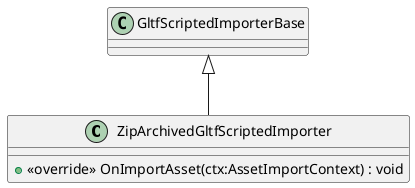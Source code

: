 @startuml
class ZipArchivedGltfScriptedImporter {
    + <<override>> OnImportAsset(ctx:AssetImportContext) : void
}
GltfScriptedImporterBase <|-- ZipArchivedGltfScriptedImporter
@enduml
